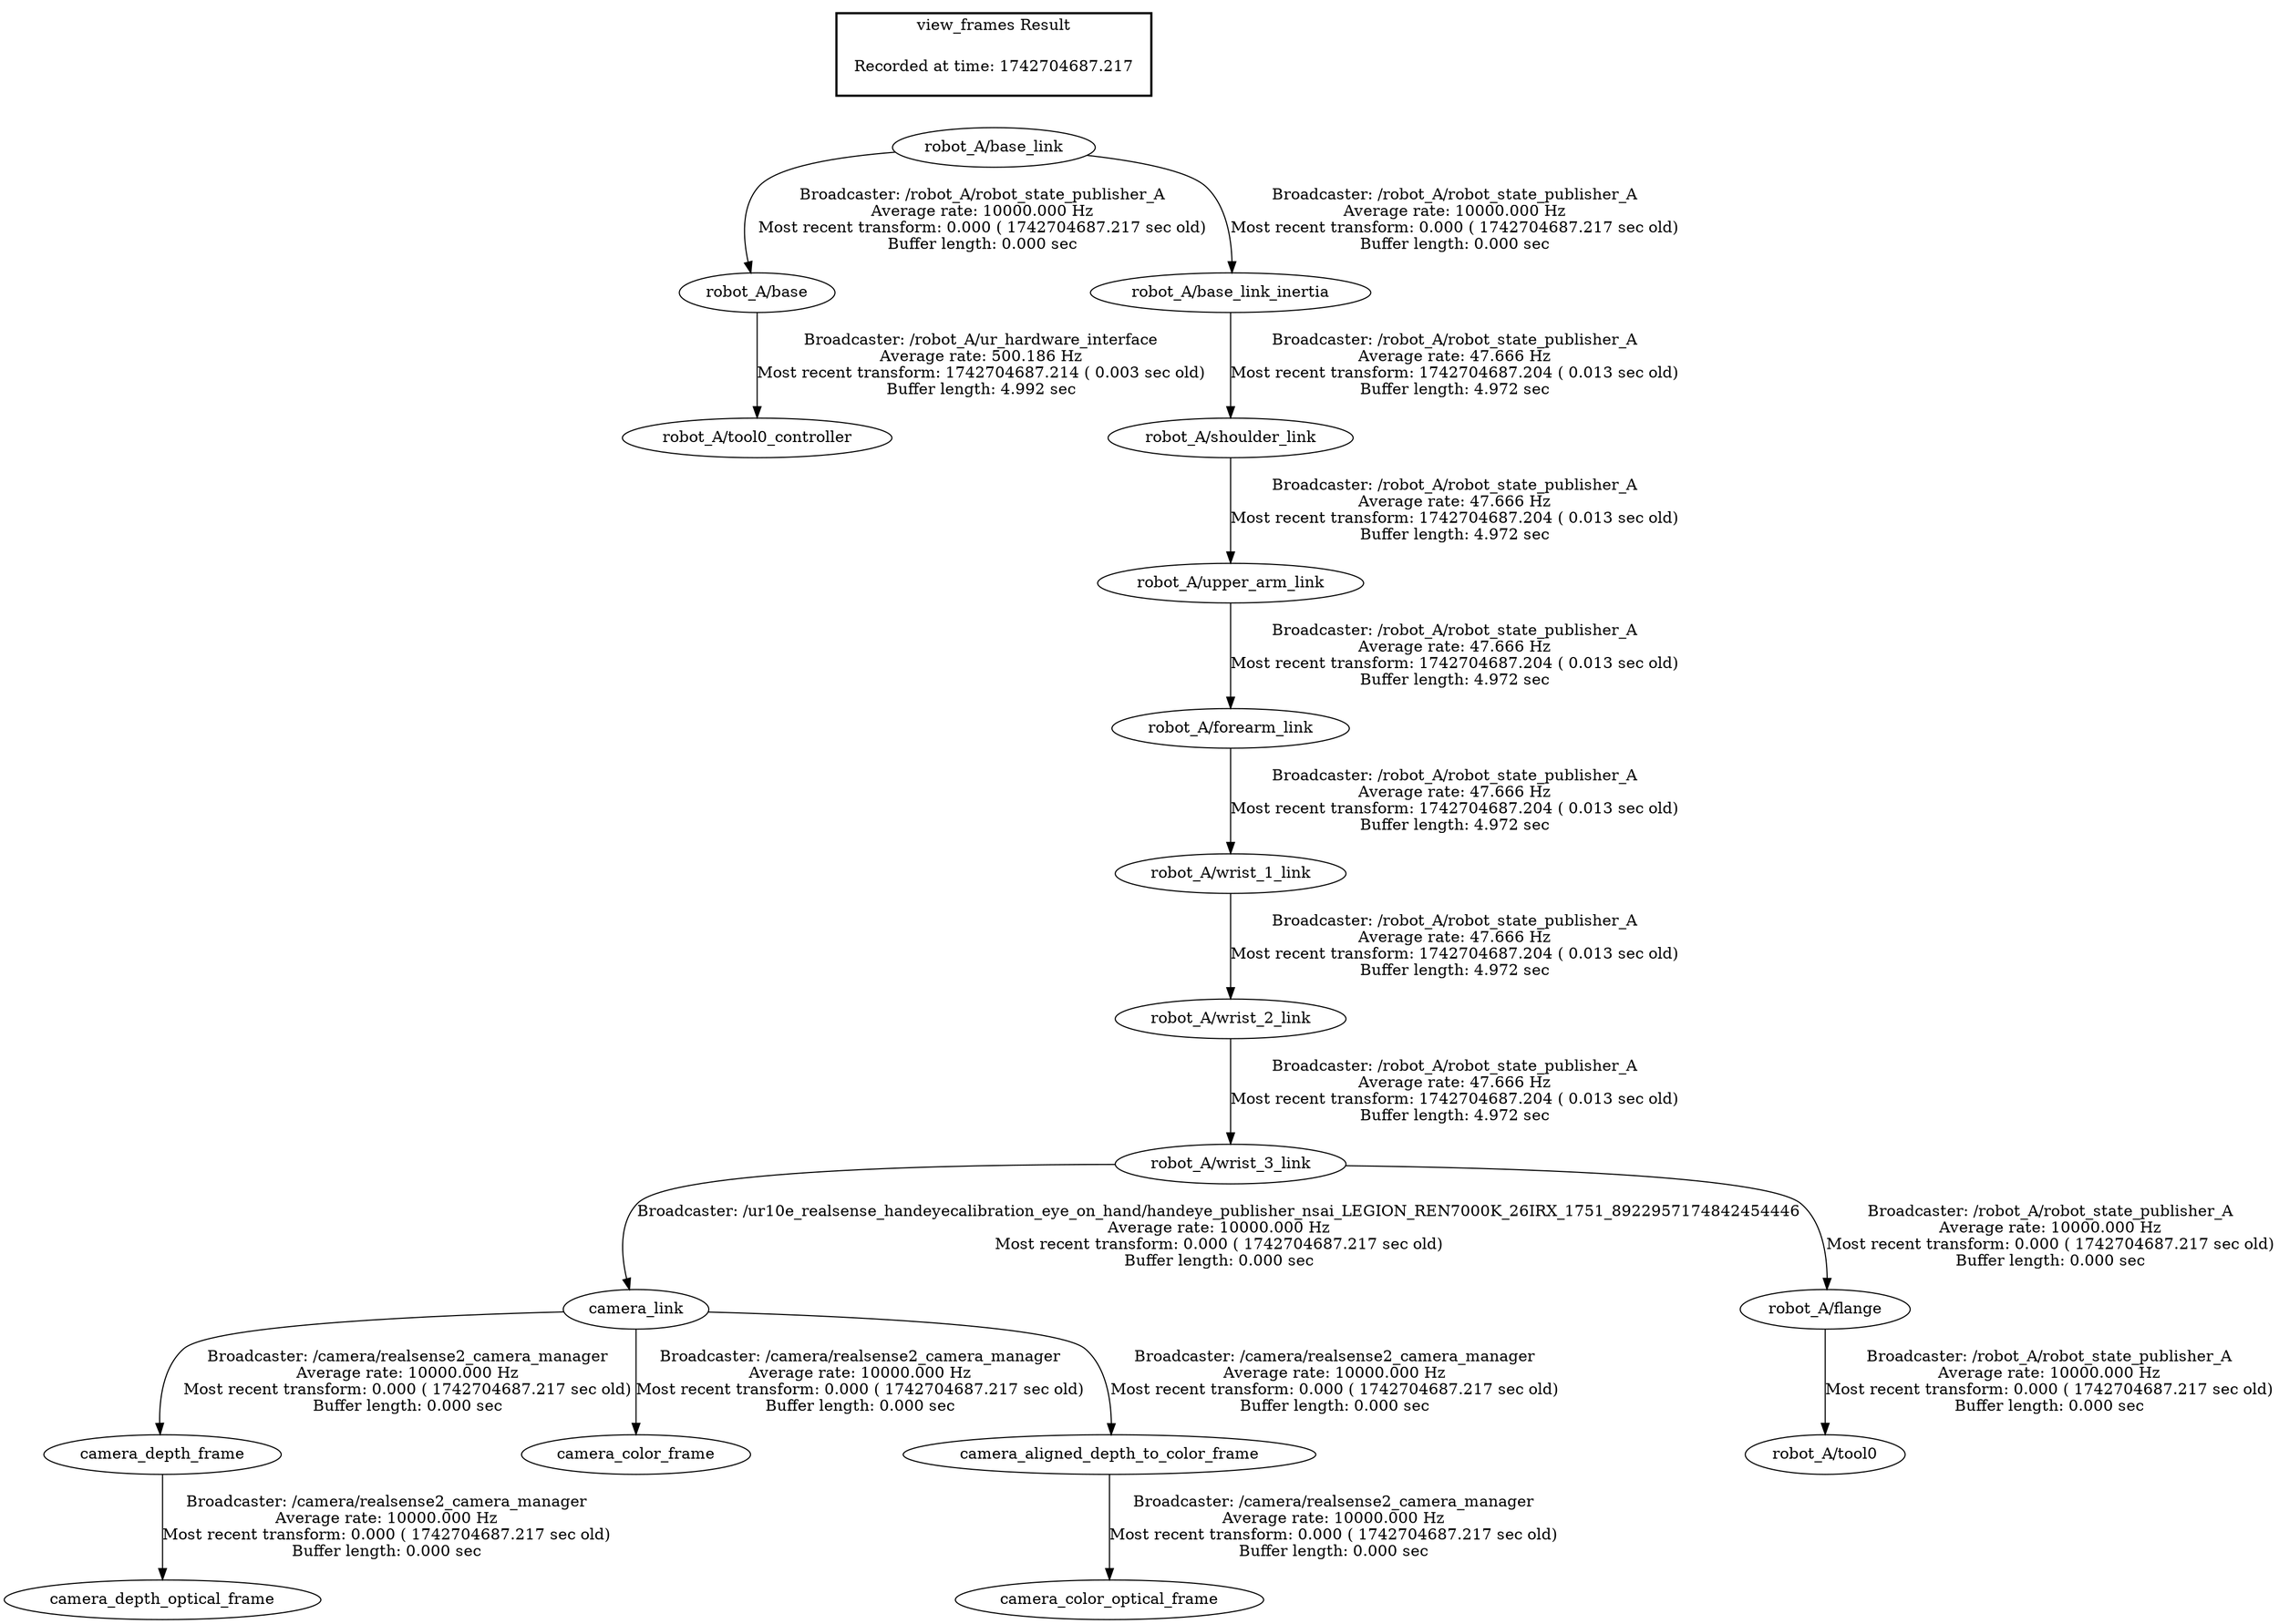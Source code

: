 digraph G {
"robot_A/wrist_3_link" -> "camera_link"[label="Broadcaster: /ur10e_realsense_handeyecalibration_eye_on_hand/handeye_publisher_nsai_LEGION_REN7000K_26IRX_1751_8922957174842454446\nAverage rate: 10000.000 Hz\nMost recent transform: 0.000 ( 1742704687.217 sec old)\nBuffer length: 0.000 sec\n"];
"robot_A/wrist_2_link" -> "robot_A/wrist_3_link"[label="Broadcaster: /robot_A/robot_state_publisher_A\nAverage rate: 47.666 Hz\nMost recent transform: 1742704687.204 ( 0.013 sec old)\nBuffer length: 4.972 sec\n"];
"robot_A/base" -> "robot_A/tool0_controller"[label="Broadcaster: /robot_A/ur_hardware_interface\nAverage rate: 500.186 Hz\nMost recent transform: 1742704687.214 ( 0.003 sec old)\nBuffer length: 4.992 sec\n"];
"robot_A/base_link" -> "robot_A/base"[label="Broadcaster: /robot_A/robot_state_publisher_A\nAverage rate: 10000.000 Hz\nMost recent transform: 0.000 ( 1742704687.217 sec old)\nBuffer length: 0.000 sec\n"];
"camera_link" -> "camera_depth_frame"[label="Broadcaster: /camera/realsense2_camera_manager\nAverage rate: 10000.000 Hz\nMost recent transform: 0.000 ( 1742704687.217 sec old)\nBuffer length: 0.000 sec\n"];
"camera_depth_frame" -> "camera_depth_optical_frame"[label="Broadcaster: /camera/realsense2_camera_manager\nAverage rate: 10000.000 Hz\nMost recent transform: 0.000 ( 1742704687.217 sec old)\nBuffer length: 0.000 sec\n"];
"camera_link" -> "camera_color_frame"[label="Broadcaster: /camera/realsense2_camera_manager\nAverage rate: 10000.000 Hz\nMost recent transform: 0.000 ( 1742704687.217 sec old)\nBuffer length: 0.000 sec\n"];
"camera_aligned_depth_to_color_frame" -> "camera_color_optical_frame"[label="Broadcaster: /camera/realsense2_camera_manager\nAverage rate: 10000.000 Hz\nMost recent transform: 0.000 ( 1742704687.217 sec old)\nBuffer length: 0.000 sec\n"];
"camera_link" -> "camera_aligned_depth_to_color_frame"[label="Broadcaster: /camera/realsense2_camera_manager\nAverage rate: 10000.000 Hz\nMost recent transform: 0.000 ( 1742704687.217 sec old)\nBuffer length: 0.000 sec\n"];
"robot_A/base_link" -> "robot_A/base_link_inertia"[label="Broadcaster: /robot_A/robot_state_publisher_A\nAverage rate: 10000.000 Hz\nMost recent transform: 0.000 ( 1742704687.217 sec old)\nBuffer length: 0.000 sec\n"];
"robot_A/flange" -> "robot_A/tool0"[label="Broadcaster: /robot_A/robot_state_publisher_A\nAverage rate: 10000.000 Hz\nMost recent transform: 0.000 ( 1742704687.217 sec old)\nBuffer length: 0.000 sec\n"];
"robot_A/wrist_3_link" -> "robot_A/flange"[label="Broadcaster: /robot_A/robot_state_publisher_A\nAverage rate: 10000.000 Hz\nMost recent transform: 0.000 ( 1742704687.217 sec old)\nBuffer length: 0.000 sec\n"];
"robot_A/upper_arm_link" -> "robot_A/forearm_link"[label="Broadcaster: /robot_A/robot_state_publisher_A\nAverage rate: 47.666 Hz\nMost recent transform: 1742704687.204 ( 0.013 sec old)\nBuffer length: 4.972 sec\n"];
"robot_A/shoulder_link" -> "robot_A/upper_arm_link"[label="Broadcaster: /robot_A/robot_state_publisher_A\nAverage rate: 47.666 Hz\nMost recent transform: 1742704687.204 ( 0.013 sec old)\nBuffer length: 4.972 sec\n"];
"robot_A/base_link_inertia" -> "robot_A/shoulder_link"[label="Broadcaster: /robot_A/robot_state_publisher_A\nAverage rate: 47.666 Hz\nMost recent transform: 1742704687.204 ( 0.013 sec old)\nBuffer length: 4.972 sec\n"];
"robot_A/forearm_link" -> "robot_A/wrist_1_link"[label="Broadcaster: /robot_A/robot_state_publisher_A\nAverage rate: 47.666 Hz\nMost recent transform: 1742704687.204 ( 0.013 sec old)\nBuffer length: 4.972 sec\n"];
"robot_A/wrist_1_link" -> "robot_A/wrist_2_link"[label="Broadcaster: /robot_A/robot_state_publisher_A\nAverage rate: 47.666 Hz\nMost recent transform: 1742704687.204 ( 0.013 sec old)\nBuffer length: 4.972 sec\n"];
edge [style=invis];
 subgraph cluster_legend { style=bold; color=black; label ="view_frames Result";
"Recorded at time: 1742704687.217"[ shape=plaintext ] ;
 }->"robot_A/base_link";
}